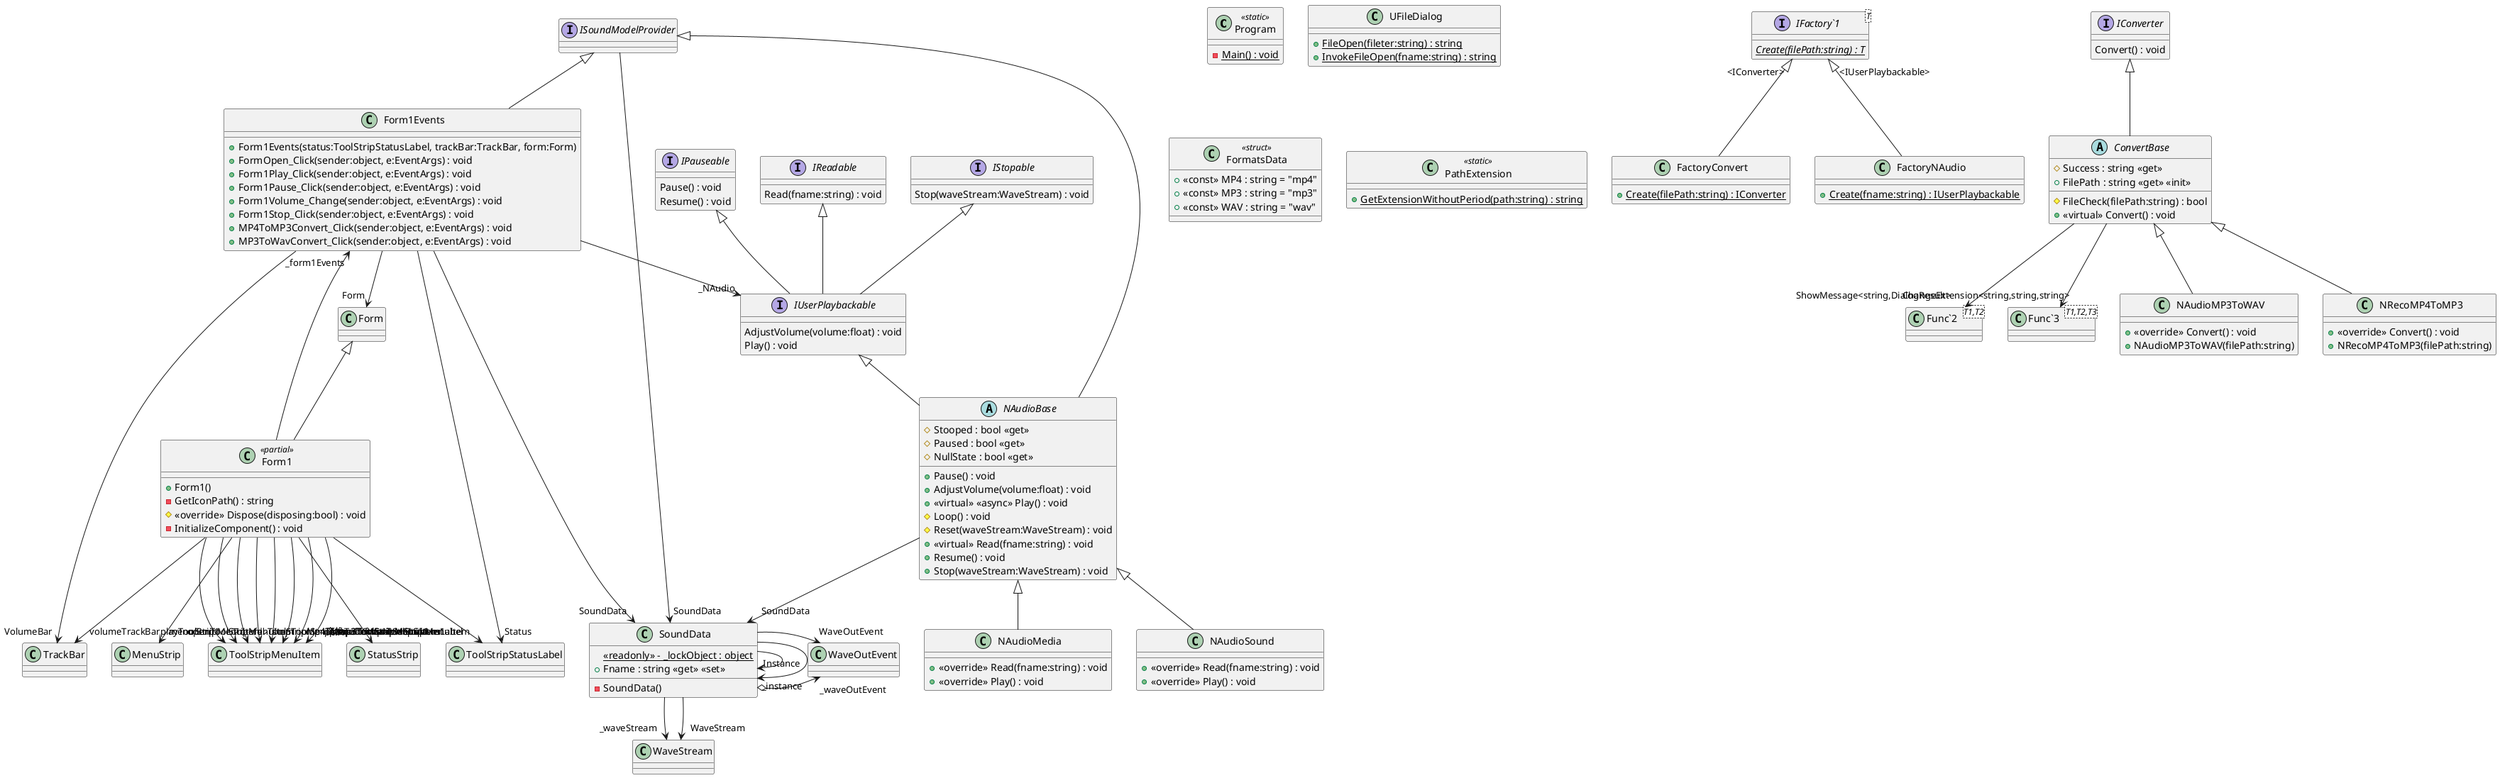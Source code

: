 @startuml
class Program <<static>> {
    {static} - Main() : void
}
class Form1Events {
    + Form1Events(status:ToolStripStatusLabel, trackBar:TrackBar, form:Form)
    + FormOpen_Click(sender:object, e:EventArgs) : void
    + Form1Play_Click(sender:object, e:EventArgs) : void
    + Form1Pause_Click(sender:object, e:EventArgs) : void
    + Form1Volume_Change(sender:object, e:EventArgs) : void
    + Form1Stop_Click(sender:object, e:EventArgs) : void
    + MP4ToMP3Convert_Click(sender:object, e:EventArgs) : void
    + MP3ToWavConvert_Click(sender:object, e:EventArgs) : void
}
ISoundModelProvider <|-- Form1Events
Form1Events --> "_NAudio" IUserPlaybackable
Form1Events --> "SoundData" SoundData
Form1Events --> "Status" ToolStripStatusLabel
Form1Events --> "VolumeBar" TrackBar
Form1Events --> "Form" Form
interface ISoundModelProvider {
}
ISoundModelProvider --> "SoundData" SoundData
class UFileDialog {
    + {static} FileOpen(fileter:string) : string
    + {static} InvokeFileOpen(fname:string) : string
}
class FormatsData <<struct>> {
    + <<const>> MP4 : string = "mp4"
    + <<const>> MP3 : string = "mp3"
    + <<const>> WAV : string = "wav"
}
class SoundData {
    {static} <<readonly>> - _lockObject : object
    + Fname : string <<get>> <<set>>
    - SoundData()
}
SoundData o-> "_waveOutEvent" WaveOutEvent
SoundData --> "_waveStream" WaveStream
SoundData --> "WaveOutEvent" WaveOutEvent
SoundData --> "WaveStream" WaveStream
SoundData --> "Instance" SoundData
SoundData --> "_instance" SoundData
class Form1 <<partial>> {
    + Form1()
    - GetIconPath() : string
}
Form <|-- Form1
Form1 --> "_form1Events" Form1Events
class Form1 <<partial>> {
    # <<override>> Dispose(disposing:bool) : void
    - InitializeComponent() : void
}
Form1 --> "menuStrip1" MenuStrip
Form1 --> "ファイルToolStripMenuItem" ToolStripMenuItem
Form1 --> "openToolStripMenuItem" ToolStripMenuItem
Form1 --> "playToolStripMenuItem" ToolStripMenuItem
Form1 --> "stopToolStripMenuItem" ToolStripMenuItem
Form1 --> "volumeTrackBar" TrackBar
Form1 --> "statusStrip1" StatusStrip
Form1 --> "fnameStripStatusLabel" ToolStripStatusLabel
Form1 --> "変換ToolStripMenuItem" ToolStripMenuItem
Form1 --> "mp4Tomp3ToolStripMenuItem" ToolStripMenuItem
Form1 --> "mp3ToWavToolStripMenuItem" ToolStripMenuItem
Form1 --> "pauseToolStripMenuItem1" ToolStripMenuItem
class PathExtension <<static>> {
    + {static} GetExtensionWithoutPeriod(path:string) : string
}
class FactoryConvert {
    + {static} Create(filePath:string) : IConverter
}
class "IFactory`1"<T> {
}
"IFactory`1" "<IConverter>" <|-- FactoryConvert
class FactoryNAudio {
    + {static} Create(fname:string) : IUserPlaybackable
}
class "IFactory`1"<T> {
}
"IFactory`1" "<IUserPlaybackable>" <|-- FactoryNAudio
interface "IFactory`1"<T> {
    {abstract} {static} Create(filePath:string) : T
}
interface IPauseable {
    Pause() : void
    Resume() : void
}
interface IReadable {
    Read(fname:string) : void
}
interface IStopable {
    Stop(waveStream:WaveStream) : void
}
interface IUserPlaybackable {
    AdjustVolume(volume:float) : void
    Play() : void
}
IReadable <|-- IUserPlaybackable
IPauseable <|-- IUserPlaybackable
IStopable <|-- IUserPlaybackable
abstract class NAudioBase {
    # Stooped : bool <<get>>
    # Paused : bool <<get>>
    # NullState : bool <<get>>
    + Pause() : void
    + AdjustVolume(volume:float) : void
    + <<virtual>> <<async>> Play() : void
    # Loop() : void
    # Reset(waveStream:WaveStream) : void
    + <<virtual>> Read(fname:string) : void
    + Resume() : void
    + Stop(waveStream:WaveStream) : void
}
IUserPlaybackable <|-- NAudioBase
ISoundModelProvider <|-- NAudioBase
NAudioBase --> "SoundData" SoundData
class NAudioMedia {
    + <<override>> Read(fname:string) : void
    + <<override>> Play() : void
}
NAudioBase <|-- NAudioMedia
class NAudioSound {
    + <<override>> Read(fname:string) : void
    + <<override>> Play() : void
}
NAudioBase <|-- NAudioSound
abstract class ConvertBase {
    # Success : string <<get>>
    # FileCheck(filePath:string) : bool
    + FilePath : string <<get>> <<init>>
    + <<virtual>> Convert() : void
}
class "Func`2"<T1,T2> {
}
class "Func`3"<T1,T2,T3> {
}
IConverter <|-- ConvertBase
ConvertBase --> "ShowMessage<string,DialogResult>" "Func`2"
ConvertBase --> "ChangeExtension<string,string,string>" "Func`3"
interface IConverter {
    Convert() : void
}
class NAudioMP3ToWAV {
    + <<override>> Convert() : void
    + NAudioMP3ToWAV(filePath:string)
}
ConvertBase <|-- NAudioMP3ToWAV
class NRecoMP4ToMP3 {
    + <<override>> Convert() : void
    + NRecoMP4ToMP3(filePath:string)
}
ConvertBase <|-- NRecoMP4ToMP3
@enduml
